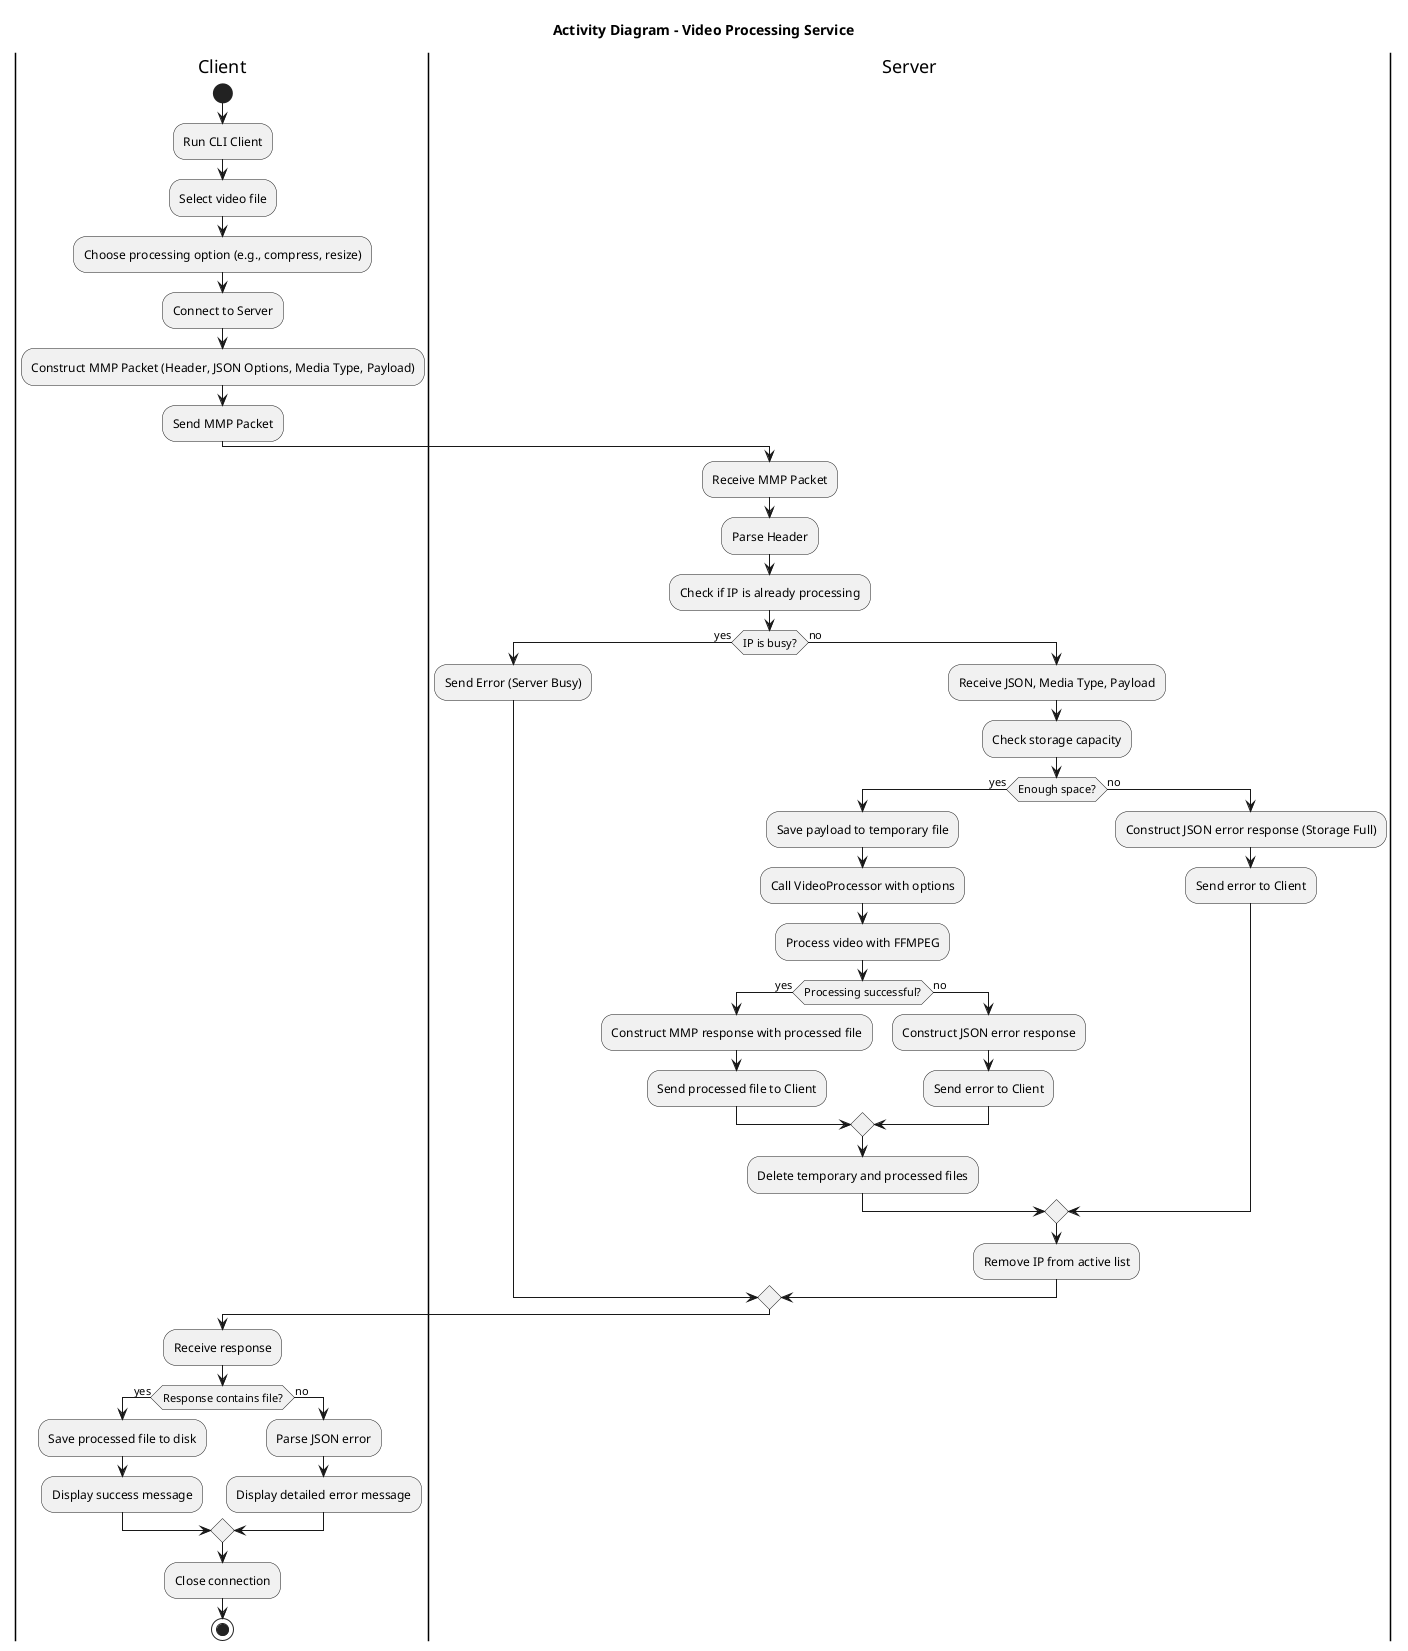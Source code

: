@startuml
title Activity Diagram - Video Processing Service

|Client|
start
:Run CLI Client;
:Select video file;
:Choose processing option (e.g., compress, resize);
:Connect to Server;
:Construct MMP Packet (Header, JSON Options, Media Type, Payload);
:Send MMP Packet;

|Server|
:Receive MMP Packet;
:Parse Header;
:Check if IP is already processing;
if (IP is busy?) then (yes)
  :Send Error (Server Busy);
else (no)
  :Receive JSON, Media Type, Payload;
  :Check storage capacity;
  if (Enough space?) then (yes)
    :Save payload to temporary file;
    :Call VideoProcessor with options;
    :Process video with FFMPEG;
    if (Processing successful?) then (yes)
      :Construct MMP response with processed file;
      :Send processed file to Client;
    else (no)
      :Construct JSON error response;
      :Send error to Client;
    endif
    :Delete temporary and processed files;
  else (no)
    :Construct JSON error response (Storage Full);
    :Send error to Client;
  endif
  :Remove IP from active list;
endif

|Client|
:Receive response;
if (Response contains file?) then (yes)
  :Save processed file to disk;
  :Display success message;
else (no)
  :Parse JSON error;
  :Display detailed error message;
endif
:Close connection;

stop
@enduml
